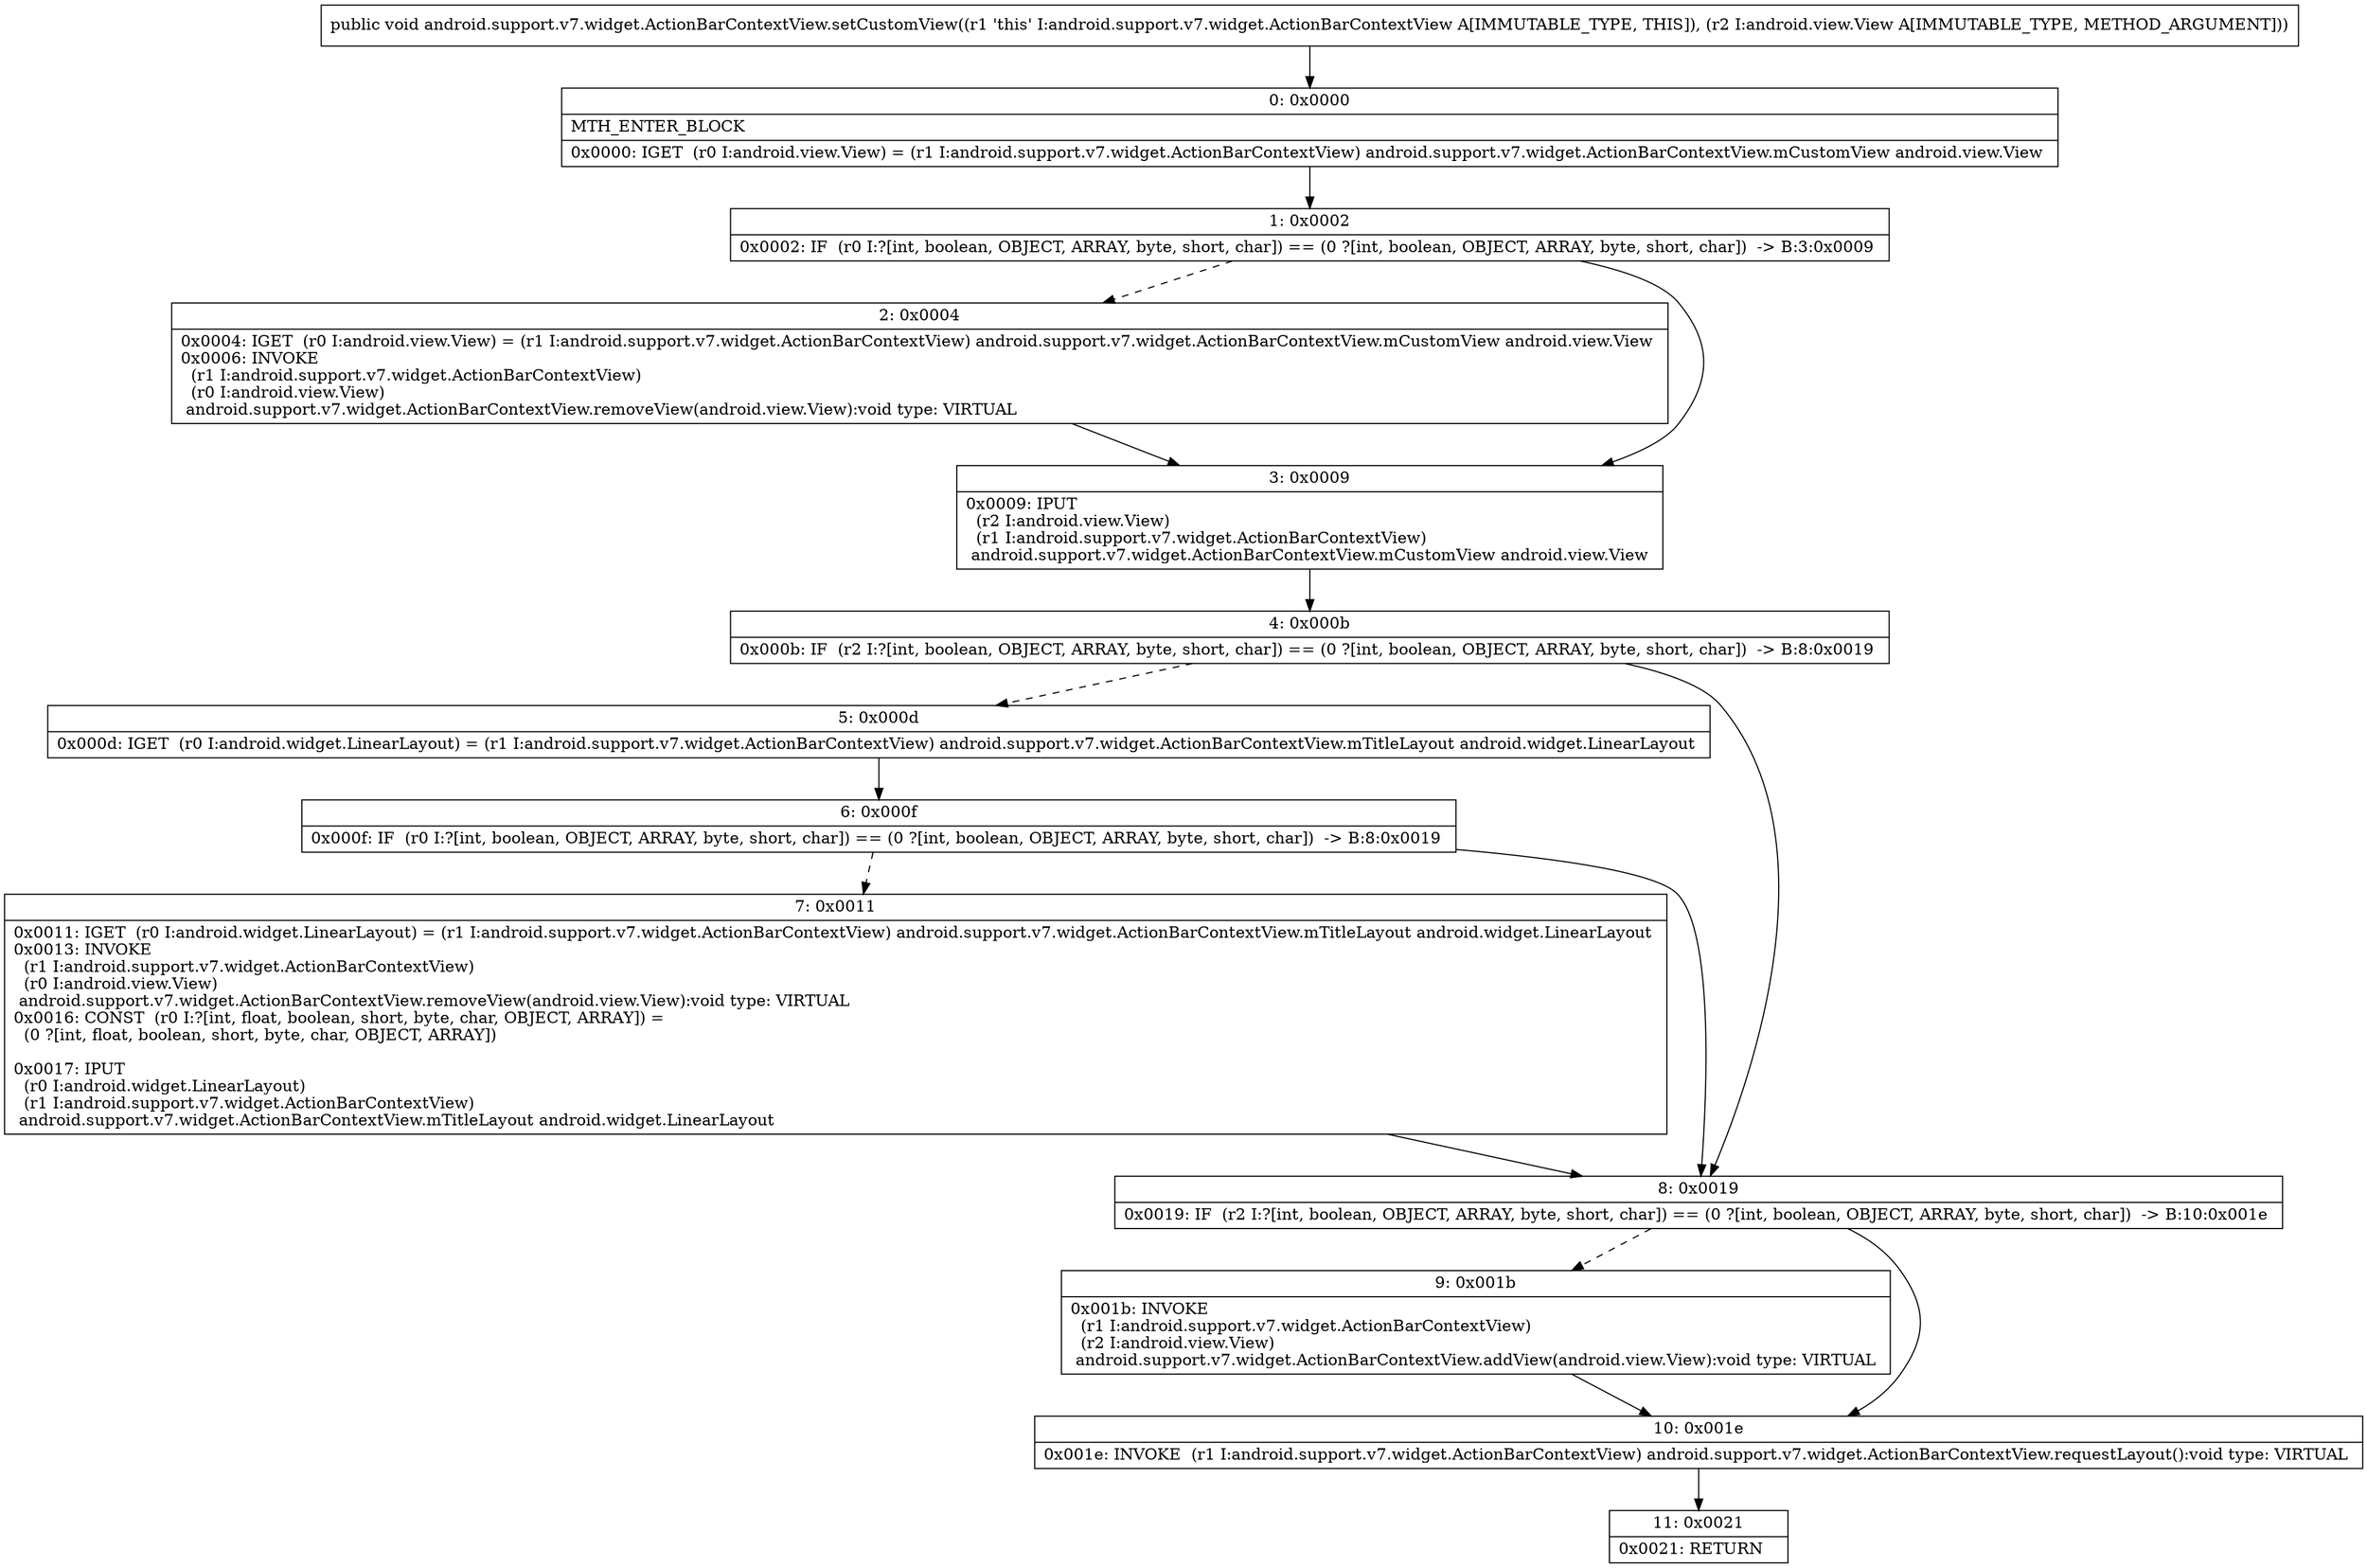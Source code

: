 digraph "CFG forandroid.support.v7.widget.ActionBarContextView.setCustomView(Landroid\/view\/View;)V" {
Node_0 [shape=record,label="{0\:\ 0x0000|MTH_ENTER_BLOCK\l|0x0000: IGET  (r0 I:android.view.View) = (r1 I:android.support.v7.widget.ActionBarContextView) android.support.v7.widget.ActionBarContextView.mCustomView android.view.View \l}"];
Node_1 [shape=record,label="{1\:\ 0x0002|0x0002: IF  (r0 I:?[int, boolean, OBJECT, ARRAY, byte, short, char]) == (0 ?[int, boolean, OBJECT, ARRAY, byte, short, char])  \-\> B:3:0x0009 \l}"];
Node_2 [shape=record,label="{2\:\ 0x0004|0x0004: IGET  (r0 I:android.view.View) = (r1 I:android.support.v7.widget.ActionBarContextView) android.support.v7.widget.ActionBarContextView.mCustomView android.view.View \l0x0006: INVOKE  \l  (r1 I:android.support.v7.widget.ActionBarContextView)\l  (r0 I:android.view.View)\l android.support.v7.widget.ActionBarContextView.removeView(android.view.View):void type: VIRTUAL \l}"];
Node_3 [shape=record,label="{3\:\ 0x0009|0x0009: IPUT  \l  (r2 I:android.view.View)\l  (r1 I:android.support.v7.widget.ActionBarContextView)\l android.support.v7.widget.ActionBarContextView.mCustomView android.view.View \l}"];
Node_4 [shape=record,label="{4\:\ 0x000b|0x000b: IF  (r2 I:?[int, boolean, OBJECT, ARRAY, byte, short, char]) == (0 ?[int, boolean, OBJECT, ARRAY, byte, short, char])  \-\> B:8:0x0019 \l}"];
Node_5 [shape=record,label="{5\:\ 0x000d|0x000d: IGET  (r0 I:android.widget.LinearLayout) = (r1 I:android.support.v7.widget.ActionBarContextView) android.support.v7.widget.ActionBarContextView.mTitleLayout android.widget.LinearLayout \l}"];
Node_6 [shape=record,label="{6\:\ 0x000f|0x000f: IF  (r0 I:?[int, boolean, OBJECT, ARRAY, byte, short, char]) == (0 ?[int, boolean, OBJECT, ARRAY, byte, short, char])  \-\> B:8:0x0019 \l}"];
Node_7 [shape=record,label="{7\:\ 0x0011|0x0011: IGET  (r0 I:android.widget.LinearLayout) = (r1 I:android.support.v7.widget.ActionBarContextView) android.support.v7.widget.ActionBarContextView.mTitleLayout android.widget.LinearLayout \l0x0013: INVOKE  \l  (r1 I:android.support.v7.widget.ActionBarContextView)\l  (r0 I:android.view.View)\l android.support.v7.widget.ActionBarContextView.removeView(android.view.View):void type: VIRTUAL \l0x0016: CONST  (r0 I:?[int, float, boolean, short, byte, char, OBJECT, ARRAY]) = \l  (0 ?[int, float, boolean, short, byte, char, OBJECT, ARRAY])\l \l0x0017: IPUT  \l  (r0 I:android.widget.LinearLayout)\l  (r1 I:android.support.v7.widget.ActionBarContextView)\l android.support.v7.widget.ActionBarContextView.mTitleLayout android.widget.LinearLayout \l}"];
Node_8 [shape=record,label="{8\:\ 0x0019|0x0019: IF  (r2 I:?[int, boolean, OBJECT, ARRAY, byte, short, char]) == (0 ?[int, boolean, OBJECT, ARRAY, byte, short, char])  \-\> B:10:0x001e \l}"];
Node_9 [shape=record,label="{9\:\ 0x001b|0x001b: INVOKE  \l  (r1 I:android.support.v7.widget.ActionBarContextView)\l  (r2 I:android.view.View)\l android.support.v7.widget.ActionBarContextView.addView(android.view.View):void type: VIRTUAL \l}"];
Node_10 [shape=record,label="{10\:\ 0x001e|0x001e: INVOKE  (r1 I:android.support.v7.widget.ActionBarContextView) android.support.v7.widget.ActionBarContextView.requestLayout():void type: VIRTUAL \l}"];
Node_11 [shape=record,label="{11\:\ 0x0021|0x0021: RETURN   \l}"];
MethodNode[shape=record,label="{public void android.support.v7.widget.ActionBarContextView.setCustomView((r1 'this' I:android.support.v7.widget.ActionBarContextView A[IMMUTABLE_TYPE, THIS]), (r2 I:android.view.View A[IMMUTABLE_TYPE, METHOD_ARGUMENT])) }"];
MethodNode -> Node_0;
Node_0 -> Node_1;
Node_1 -> Node_2[style=dashed];
Node_1 -> Node_3;
Node_2 -> Node_3;
Node_3 -> Node_4;
Node_4 -> Node_5[style=dashed];
Node_4 -> Node_8;
Node_5 -> Node_6;
Node_6 -> Node_7[style=dashed];
Node_6 -> Node_8;
Node_7 -> Node_8;
Node_8 -> Node_9[style=dashed];
Node_8 -> Node_10;
Node_9 -> Node_10;
Node_10 -> Node_11;
}

